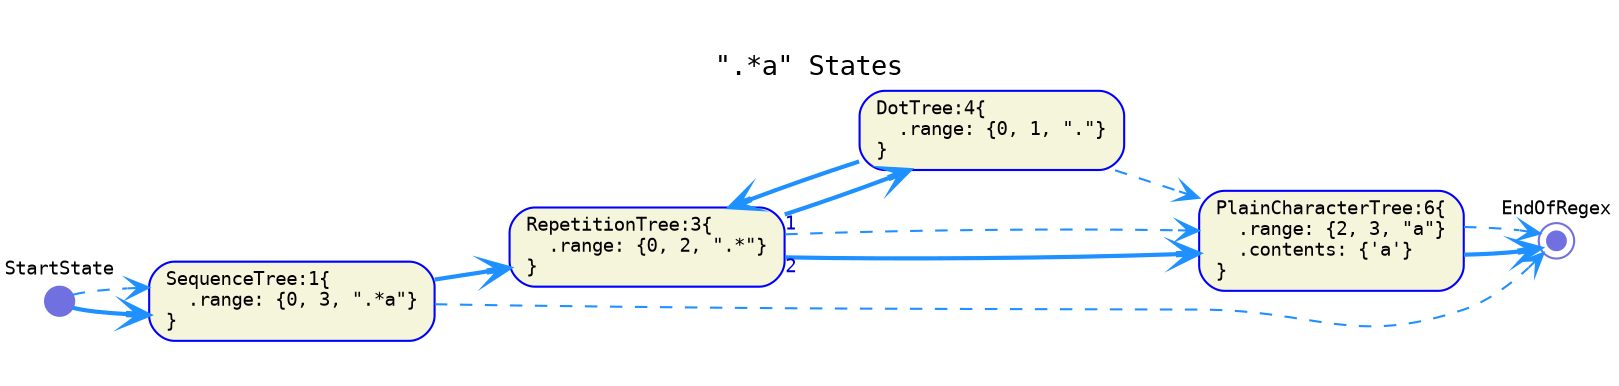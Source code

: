 digraph G {
  rankdir=LR;
  graph [fontname="Monospace", fontsize="13", pad="0.3"]
  labelloc="t";
  label="\".*a\" States";

  // tree-and-state nodes
  node [fontname="Monospace", fontsize= "9", shape="box", style="rounded,filled", color="Blue", fillcolor="Beige", fixedsize="false", width="0.75"]
  1[ label="SequenceTree:1\{\l  .range: \{0, 3, \".*a\"\}\l\}\l" ]
  3[ label="RepetitionTree:3\{\l  .range: \{0, 2, \".*\"\}\l\}\l" ]
  4[ label="DotTree:4\{\l  .range: \{0, 1, \".\"\}\l\}\l" ]
  6[ label="PlainCharacterTree:6\{\l  .range: \{2, 3, \"a\"\}\l  .contents: \{'a'\}\l\}\l" ]

  // end nodes
  node [fontname="Monospace", fontsize= "9", shape="doublecircle", style="rounded,filled", color="#7070E0", fillcolor="#7070E0", fixedsize="true", width="0.12"]
  EndOfRegex[ label="EndOfRegex\l\l\l\l" ]

  // start nodes
  node [fontname="Monospace", fontsize= "9", shape="circle", style="rounded,filled", color="#7070E0", fillcolor="#7070E0", fixedsize="true", width="0.20"]
  StartState[ label="StartState\l\l\l\l" ]

  // successor edges
  edge [fontname="Monospace", fontsize="9", style="bold", color="DodgerBlue", fontcolor="MediumBlue", arrowhead="vee", arrowtail="none", dir="both"]
  1 -> 3 [ label="",  taillabel="" ]
  3 -> 4 [ label="",  taillabel="1" ]
  3 -> 6 [ label="",  taillabel="2" ]
  4 -> 3 [ label="",  taillabel="" ]
  6 -> EndOfRegex [ label="",  taillabel="" ]
  StartState -> 1 [ label="",  taillabel="" ]

  // continuation edges
  edge [fontname="Monospace", fontsize="9", style="dashed", color="DodgerBlue", fontcolor="MediumBlue", arrowhead="vee", arrowtail="none", dir="both"]
  1 -> EndOfRegex [ label="",  taillabel="" ]
  3 -> 6 [ label="",  taillabel="" ]
  4 -> 6 [ label="",  taillabel="" ]
  6 -> EndOfRegex [ label="",  taillabel="" ]
  StartState -> 1 [ label="",  taillabel="" ]
}

